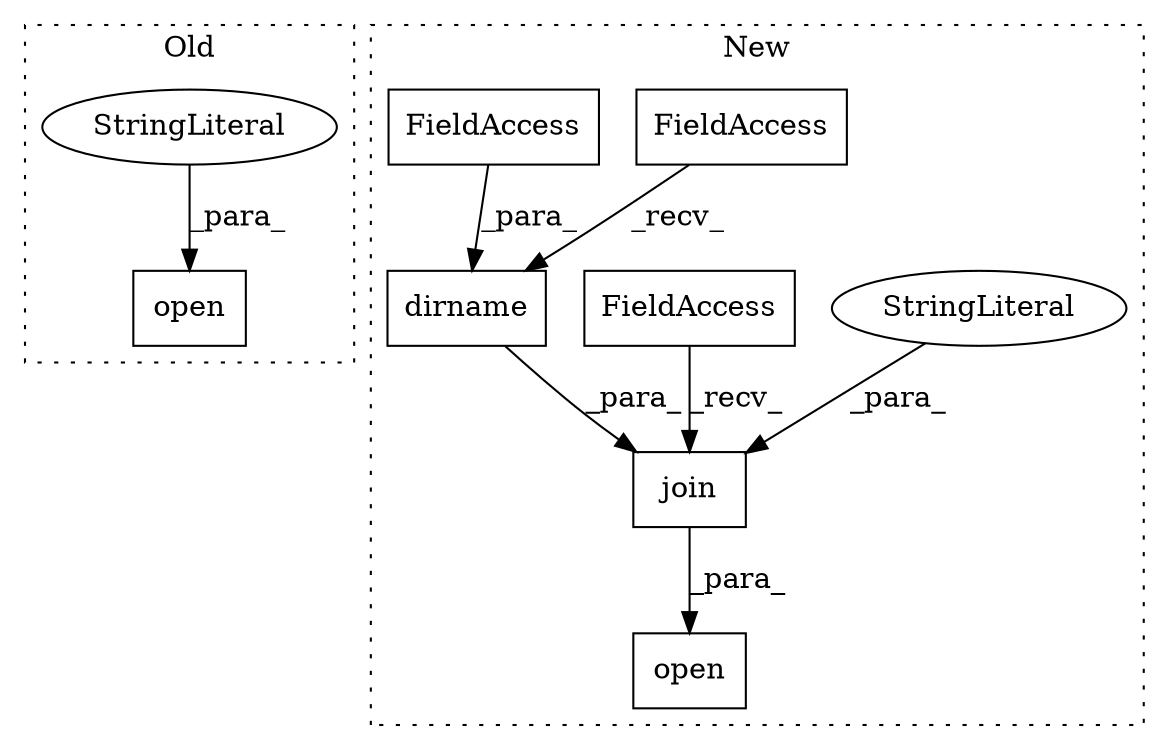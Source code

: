 digraph G {
subgraph cluster0 {
1 [label="open" a="32" s="146,162" l="5,1" shape="box"];
3 [label="StringLiteral" a="45" s="151" l="11" shape="ellipse"];
label = "Old";
style="dotted";
}
subgraph cluster1 {
2 [label="join" a="32" s="185,227" l="5,1" shape="box"];
4 [label="StringLiteral" a="45" s="216" l="11" shape="ellipse"];
5 [label="FieldAccess" a="22" s="177" l="7" shape="box"];
6 [label="open" a="32" s="172,228" l="5,1" shape="box"];
7 [label="dirname" a="32" s="198,214" l="8,1" shape="box"];
8 [label="FieldAccess" a="22" s="190" l="7" shape="box"];
9 [label="FieldAccess" a="22" s="206" l="8" shape="box"];
label = "New";
style="dotted";
}
2 -> 6 [label="_para_"];
3 -> 1 [label="_para_"];
4 -> 2 [label="_para_"];
5 -> 2 [label="_recv_"];
7 -> 2 [label="_para_"];
8 -> 7 [label="_recv_"];
9 -> 7 [label="_para_"];
}